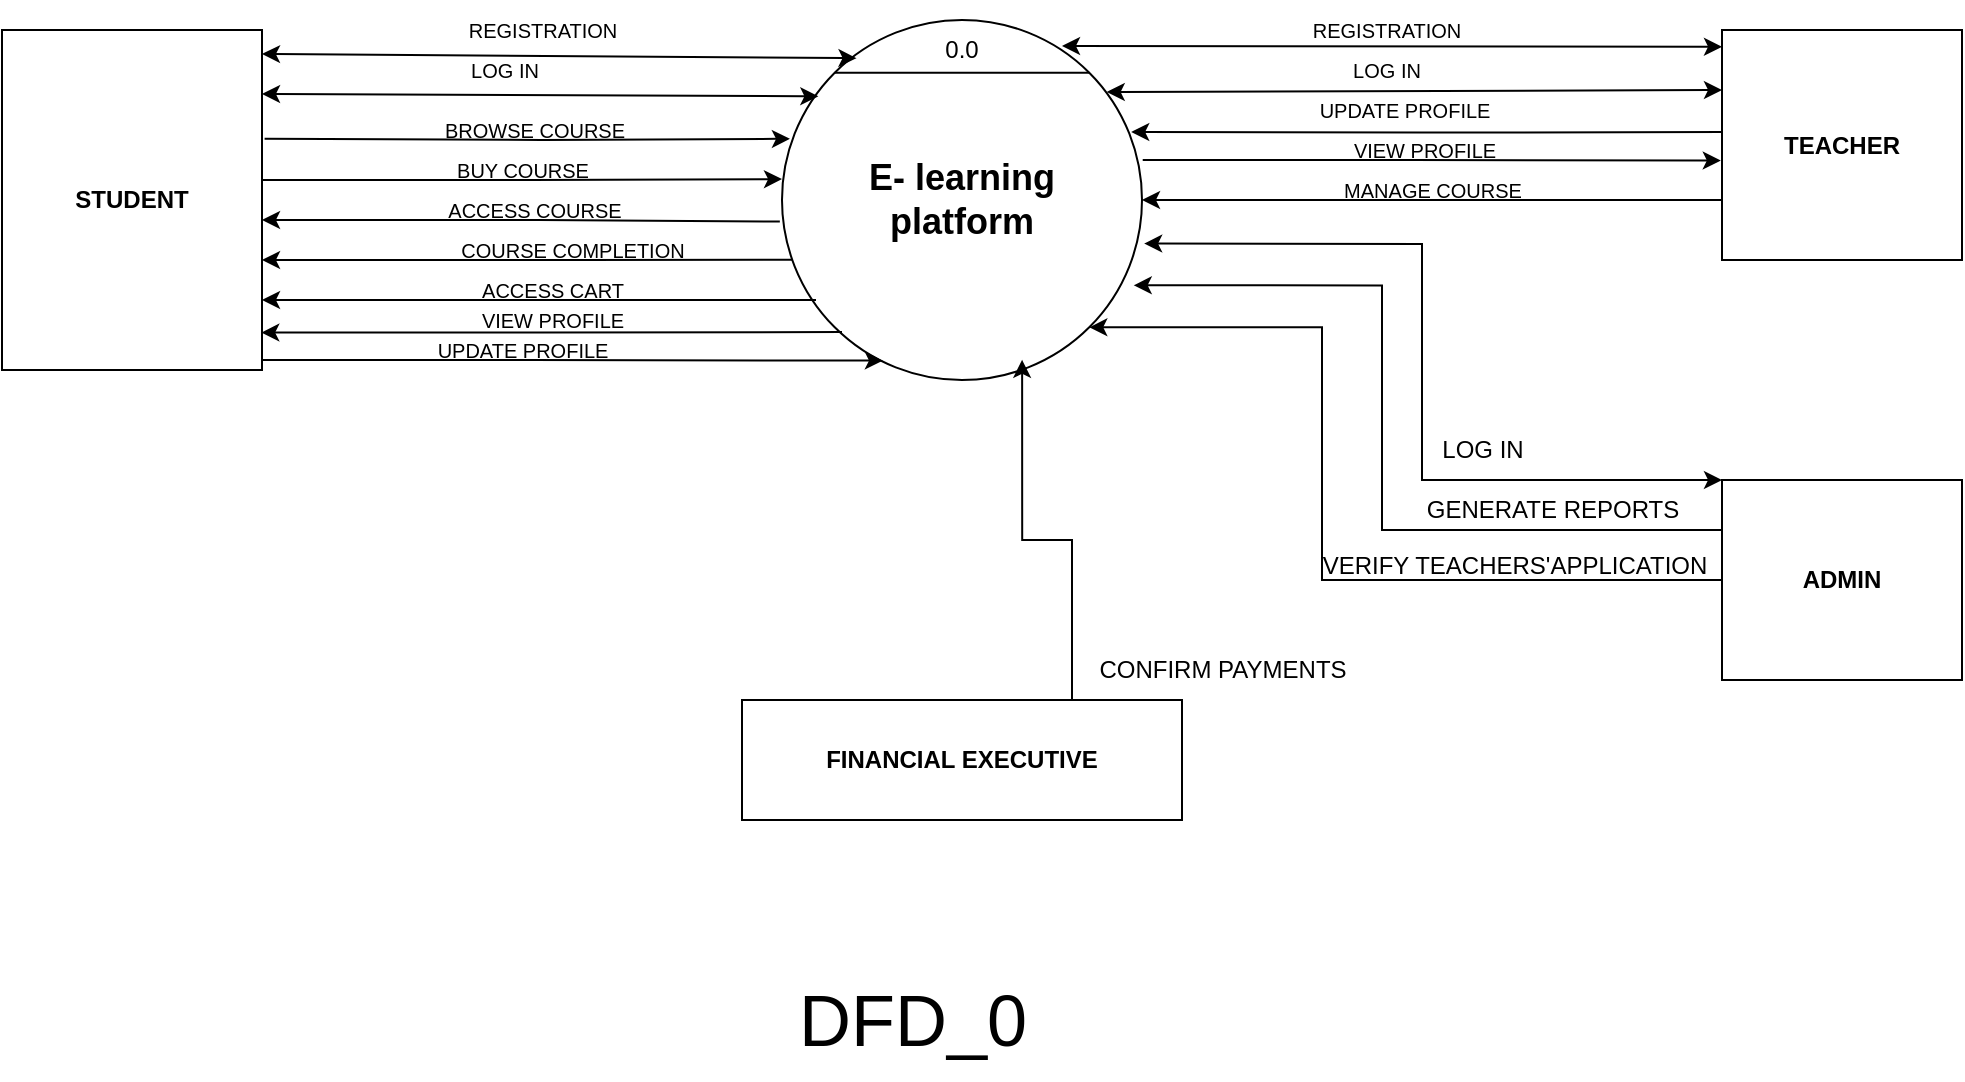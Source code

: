 <mxfile version="22.0.8" type="device">
  <diagram name="Page-1" id="G2FdAvseBO55VgoDa2Fl">
    <mxGraphModel dx="2576" dy="594" grid="1" gridSize="10" guides="1" tooltips="1" connect="1" arrows="1" fold="1" page="1" pageScale="1" pageWidth="850" pageHeight="1100" math="0" shadow="0">
      <root>
        <mxCell id="0" />
        <mxCell id="1" parent="0" />
        <mxCell id="VTlq29Vv5v0_8byAALlQ-1" value="" style="ellipse;whiteSpace=wrap;html=1;aspect=fixed;" vertex="1" parent="1">
          <mxGeometry x="-120" y="50" width="180" height="180" as="geometry" />
        </mxCell>
        <mxCell id="VTlq29Vv5v0_8byAALlQ-5" value="" style="endArrow=none;html=1;rounded=0;entryX=1;entryY=0;entryDx=0;entryDy=0;exitX=0;exitY=0;exitDx=0;exitDy=0;" edge="1" parent="1" source="VTlq29Vv5v0_8byAALlQ-1" target="VTlq29Vv5v0_8byAALlQ-1">
          <mxGeometry width="50" height="50" relative="1" as="geometry">
            <mxPoint x="-155" y="120" as="sourcePoint" />
            <mxPoint x="-105" y="70" as="targetPoint" />
          </mxGeometry>
        </mxCell>
        <mxCell id="VTlq29Vv5v0_8byAALlQ-7" value="0.0" style="text;html=1;strokeColor=none;fillColor=none;align=center;verticalAlign=middle;whiteSpace=wrap;rounded=0;" vertex="1" parent="1">
          <mxGeometry x="-60" y="50" width="60" height="30" as="geometry" />
        </mxCell>
        <mxCell id="VTlq29Vv5v0_8byAALlQ-10" value="&lt;b&gt;&lt;font style=&quot;font-size: 18px;&quot;&gt;E- learning platform&lt;/font&gt;&lt;/b&gt;" style="text;html=1;strokeColor=none;fillColor=none;align=center;verticalAlign=middle;whiteSpace=wrap;rounded=0;" vertex="1" parent="1">
          <mxGeometry x="-85" y="110" width="110" height="60" as="geometry" />
        </mxCell>
        <mxCell id="VTlq29Vv5v0_8byAALlQ-11" value="&lt;b&gt;STUDENT&lt;/b&gt;" style="rounded=0;whiteSpace=wrap;html=1;" vertex="1" parent="1">
          <mxGeometry x="-510" y="55" width="130" height="170" as="geometry" />
        </mxCell>
        <mxCell id="VTlq29Vv5v0_8byAALlQ-64" style="edgeStyle=orthogonalEdgeStyle;rounded=0;orthogonalLoop=1;jettySize=auto;html=1;exitX=0;exitY=0.25;exitDx=0;exitDy=0;entryX=0.977;entryY=0.737;entryDx=0;entryDy=0;entryPerimeter=0;" edge="1" parent="1" source="VTlq29Vv5v0_8byAALlQ-13" target="VTlq29Vv5v0_8byAALlQ-1">
          <mxGeometry relative="1" as="geometry">
            <mxPoint x="180" y="180" as="targetPoint" />
            <Array as="points">
              <mxPoint x="180" y="305" />
              <mxPoint x="180" y="183" />
            </Array>
          </mxGeometry>
        </mxCell>
        <mxCell id="VTlq29Vv5v0_8byAALlQ-67" style="edgeStyle=orthogonalEdgeStyle;rounded=0;orthogonalLoop=1;jettySize=auto;html=1;exitX=0;exitY=0.5;exitDx=0;exitDy=0;entryX=1;entryY=1;entryDx=0;entryDy=0;" edge="1" parent="1" source="VTlq29Vv5v0_8byAALlQ-13" target="VTlq29Vv5v0_8byAALlQ-1">
          <mxGeometry relative="1" as="geometry">
            <Array as="points">
              <mxPoint x="150" y="330" />
              <mxPoint x="150" y="204" />
            </Array>
          </mxGeometry>
        </mxCell>
        <mxCell id="VTlq29Vv5v0_8byAALlQ-13" value="&lt;b&gt;ADMIN&lt;/b&gt;" style="rounded=0;whiteSpace=wrap;html=1;" vertex="1" parent="1">
          <mxGeometry x="350" y="280" width="120" height="100" as="geometry" />
        </mxCell>
        <mxCell id="VTlq29Vv5v0_8byAALlQ-15" value="&lt;font style=&quot;font-size: 10px;&quot;&gt;REGISTRATION&lt;/font&gt;" style="text;html=1;align=center;verticalAlign=middle;resizable=0;points=[];autosize=1;strokeColor=none;fillColor=none;" vertex="1" parent="1">
          <mxGeometry x="-290" y="40" width="100" height="30" as="geometry" />
        </mxCell>
        <mxCell id="VTlq29Vv5v0_8byAALlQ-16" value="" style="endArrow=classic;startArrow=classic;html=1;rounded=0;entryX=0.207;entryY=0.106;entryDx=0;entryDy=0;entryPerimeter=0;" edge="1" parent="1" target="VTlq29Vv5v0_8byAALlQ-1">
          <mxGeometry width="50" height="50" relative="1" as="geometry">
            <mxPoint x="-380" y="67" as="sourcePoint" />
            <mxPoint x="-340" y="18" as="targetPoint" />
          </mxGeometry>
        </mxCell>
        <mxCell id="VTlq29Vv5v0_8byAALlQ-18" value="&lt;font style=&quot;font-size: 10px;&quot;&gt;LOG IN&lt;/font&gt;" style="text;html=1;align=center;verticalAlign=middle;resizable=0;points=[];autosize=1;strokeColor=none;fillColor=none;" vertex="1" parent="1">
          <mxGeometry x="-289" y="60" width="60" height="30" as="geometry" />
        </mxCell>
        <mxCell id="VTlq29Vv5v0_8byAALlQ-19" value="" style="endArrow=classic;startArrow=classic;html=1;rounded=0;entryX=0.101;entryY=0.212;entryDx=0;entryDy=0;entryPerimeter=0;" edge="1" parent="1" target="VTlq29Vv5v0_8byAALlQ-1">
          <mxGeometry width="50" height="50" relative="1" as="geometry">
            <mxPoint x="-380" y="87" as="sourcePoint" />
            <mxPoint x="-122" y="87" as="targetPoint" />
          </mxGeometry>
        </mxCell>
        <mxCell id="VTlq29Vv5v0_8byAALlQ-20" value="&lt;font style=&quot;font-size: 10px;&quot;&gt;REGISTRATION&lt;/font&gt;" style="text;html=1;align=center;verticalAlign=middle;resizable=0;points=[];autosize=1;strokeColor=none;fillColor=none;" vertex="1" parent="1">
          <mxGeometry x="132" y="40" width="100" height="30" as="geometry" />
        </mxCell>
        <mxCell id="VTlq29Vv5v0_8byAALlQ-21" value="" style="endArrow=classic;startArrow=classic;html=1;rounded=0;entryX=0.022;entryY=0.842;entryDx=0;entryDy=0;entryPerimeter=0;" edge="1" parent="1">
          <mxGeometry width="50" height="50" relative="1" as="geometry">
            <mxPoint x="20" y="63" as="sourcePoint" />
            <mxPoint x="350.0" y="63.41" as="targetPoint" />
          </mxGeometry>
        </mxCell>
        <mxCell id="VTlq29Vv5v0_8byAALlQ-22" value="&lt;font style=&quot;font-size: 10px;&quot;&gt;LOG IN&lt;/font&gt;" style="text;html=1;align=center;verticalAlign=middle;resizable=0;points=[];autosize=1;strokeColor=none;fillColor=none;" vertex="1" parent="1">
          <mxGeometry x="152" y="60" width="60" height="30" as="geometry" />
        </mxCell>
        <mxCell id="VTlq29Vv5v0_8byAALlQ-23" value="" style="endArrow=classic;startArrow=classic;html=1;rounded=0;entryX=0;entryY=1;entryDx=0;entryDy=0;exitX=0.902;exitY=0.2;exitDx=0;exitDy=0;exitPerimeter=0;" edge="1" parent="1" source="VTlq29Vv5v0_8byAALlQ-1">
          <mxGeometry width="50" height="50" relative="1" as="geometry">
            <mxPoint x="52" y="78" as="sourcePoint" />
            <mxPoint x="350" y="85" as="targetPoint" />
          </mxGeometry>
        </mxCell>
        <mxCell id="VTlq29Vv5v0_8byAALlQ-32" value="" style="endArrow=classic;html=1;rounded=0;entryX=0.022;entryY=0.33;entryDx=0;entryDy=0;entryPerimeter=0;exitX=1.01;exitY=0.32;exitDx=0;exitDy=0;exitPerimeter=0;" edge="1" parent="1" source="VTlq29Vv5v0_8byAALlQ-11" target="VTlq29Vv5v0_8byAALlQ-1">
          <mxGeometry width="50" height="50" relative="1" as="geometry">
            <mxPoint x="-320" y="109" as="sourcePoint" />
            <mxPoint x="-129.15" y="110" as="targetPoint" />
            <Array as="points">
              <mxPoint x="-240.15" y="110" />
            </Array>
          </mxGeometry>
        </mxCell>
        <mxCell id="VTlq29Vv5v0_8byAALlQ-33" value="&lt;font style=&quot;font-size: 10px;&quot;&gt;BROWSE COURSE&lt;/font&gt;" style="text;html=1;align=center;verticalAlign=middle;resizable=0;points=[];autosize=1;strokeColor=none;fillColor=none;" vertex="1" parent="1">
          <mxGeometry x="-298.85" y="90" width="110" height="30" as="geometry" />
        </mxCell>
        <mxCell id="VTlq29Vv5v0_8byAALlQ-34" value="" style="endArrow=classic;html=1;rounded=0;entryX=0;entryY=0.442;entryDx=0;entryDy=0;entryPerimeter=0;" edge="1" parent="1" target="VTlq29Vv5v0_8byAALlQ-1">
          <mxGeometry width="50" height="50" relative="1" as="geometry">
            <mxPoint x="-380" y="130" as="sourcePoint" />
            <mxPoint x="-135" y="130" as="targetPoint" />
            <Array as="points">
              <mxPoint x="-246" y="130" />
            </Array>
          </mxGeometry>
        </mxCell>
        <mxCell id="VTlq29Vv5v0_8byAALlQ-35" value="&lt;span style=&quot;font-size: 10px;&quot;&gt;BUY COURSE&lt;/span&gt;" style="text;html=1;align=center;verticalAlign=middle;resizable=0;points=[];autosize=1;strokeColor=none;fillColor=none;" vertex="1" parent="1">
          <mxGeometry x="-294.7" y="110" width="90" height="30" as="geometry" />
        </mxCell>
        <mxCell id="VTlq29Vv5v0_8byAALlQ-37" value="&lt;font style=&quot;font-size: 10px;&quot;&gt;ACCESS COURSE&lt;/font&gt;" style="text;html=1;align=center;verticalAlign=middle;resizable=0;points=[];autosize=1;strokeColor=none;fillColor=none;" vertex="1" parent="1">
          <mxGeometry x="-298.85" y="130" width="110" height="30" as="geometry" />
        </mxCell>
        <mxCell id="VTlq29Vv5v0_8byAALlQ-39" value="&lt;span style=&quot;font-size: 10px;&quot;&gt;ACCESS CART&lt;/span&gt;" style="text;html=1;align=center;verticalAlign=middle;resizable=0;points=[];autosize=1;strokeColor=none;fillColor=none;" vertex="1" parent="1">
          <mxGeometry x="-280" y="170" width="90" height="30" as="geometry" />
        </mxCell>
        <mxCell id="VTlq29Vv5v0_8byAALlQ-40" value="" style="endArrow=classic;html=1;rounded=0;" edge="1" parent="1">
          <mxGeometry width="50" height="50" relative="1" as="geometry">
            <mxPoint x="-90" y="206" as="sourcePoint" />
            <mxPoint x="-380.36" y="206.3" as="targetPoint" />
            <Array as="points">
              <mxPoint x="-240.66" y="206.3" />
            </Array>
          </mxGeometry>
        </mxCell>
        <mxCell id="VTlq29Vv5v0_8byAALlQ-41" value="" style="endArrow=classic;html=1;rounded=0;exitX=-0.006;exitY=0.56;exitDx=0;exitDy=0;exitPerimeter=0;" edge="1" parent="1" source="VTlq29Vv5v0_8byAALlQ-1">
          <mxGeometry width="50" height="50" relative="1" as="geometry">
            <mxPoint x="-130" y="150" as="sourcePoint" />
            <mxPoint x="-380" y="150" as="targetPoint" />
            <Array as="points">
              <mxPoint x="-241.3" y="150" />
            </Array>
          </mxGeometry>
        </mxCell>
        <mxCell id="VTlq29Vv5v0_8byAALlQ-42" value="" style="endArrow=classic;html=1;rounded=0;" edge="1" parent="1">
          <mxGeometry width="50" height="50" relative="1" as="geometry">
            <mxPoint x="-103" y="190" as="sourcePoint" />
            <mxPoint x="-380" y="190" as="targetPoint" />
            <Array as="points">
              <mxPoint x="-241.3" y="190" />
            </Array>
          </mxGeometry>
        </mxCell>
        <mxCell id="VTlq29Vv5v0_8byAALlQ-43" value="&lt;font style=&quot;font-size: 10px;&quot;&gt;VIEW PROFILE&lt;/font&gt;" style="text;html=1;align=center;verticalAlign=middle;resizable=0;points=[];autosize=1;strokeColor=none;fillColor=none;" vertex="1" parent="1">
          <mxGeometry x="-280" y="185" width="90" height="30" as="geometry" />
        </mxCell>
        <mxCell id="VTlq29Vv5v0_8byAALlQ-46" value="" style="endArrow=classic;html=1;rounded=0;entryX=0.409;entryY=1.002;entryDx=0;entryDy=0;entryPerimeter=0;" edge="1" parent="1">
          <mxGeometry width="50" height="50" relative="1" as="geometry">
            <mxPoint x="-380" y="220" as="sourcePoint" />
            <mxPoint x="-69.56" y="220.32" as="targetPoint" />
            <Array as="points">
              <mxPoint x="-246" y="220" />
            </Array>
          </mxGeometry>
        </mxCell>
        <mxCell id="VTlq29Vv5v0_8byAALlQ-47" value="&lt;span style=&quot;font-size: 10px;&quot;&gt;UPDATE PROFILE&lt;/span&gt;" style="text;html=1;align=center;verticalAlign=middle;resizable=0;points=[];autosize=1;strokeColor=none;fillColor=none;" vertex="1" parent="1">
          <mxGeometry x="-304.7" y="200" width="110" height="30" as="geometry" />
        </mxCell>
        <mxCell id="VTlq29Vv5v0_8byAALlQ-48" value="" style="endArrow=classic;html=1;rounded=0;exitX=0.028;exitY=0.666;exitDx=0;exitDy=0;exitPerimeter=0;" edge="1" parent="1" source="VTlq29Vv5v0_8byAALlQ-1">
          <mxGeometry width="50" height="50" relative="1" as="geometry">
            <mxPoint x="-110" y="170" as="sourcePoint" />
            <mxPoint x="-380" y="170" as="targetPoint" />
            <Array as="points">
              <mxPoint x="-221.3" y="170" />
            </Array>
          </mxGeometry>
        </mxCell>
        <mxCell id="VTlq29Vv5v0_8byAALlQ-49" value="&lt;font style=&quot;font-size: 10px;&quot;&gt;COURSE COMPLETION&lt;/font&gt;" style="text;html=1;align=center;verticalAlign=middle;resizable=0;points=[];autosize=1;strokeColor=none;fillColor=none;" vertex="1" parent="1">
          <mxGeometry x="-295" y="150" width="140" height="30" as="geometry" />
        </mxCell>
        <mxCell id="VTlq29Vv5v0_8byAALlQ-51" value="" style="endArrow=classic;html=1;rounded=0;entryX=0.97;entryY=0.311;entryDx=0;entryDy=0;entryPerimeter=0;" edge="1" parent="1" target="VTlq29Vv5v0_8byAALlQ-1">
          <mxGeometry width="50" height="50" relative="1" as="geometry">
            <mxPoint x="350.36" y="106" as="sourcePoint" />
            <mxPoint x="60" y="106.3" as="targetPoint" />
            <Array as="points">
              <mxPoint x="199.7" y="106.3" />
            </Array>
          </mxGeometry>
        </mxCell>
        <mxCell id="VTlq29Vv5v0_8byAALlQ-53" value="" style="endArrow=classic;html=1;rounded=0;entryX=-0.005;entryY=0.373;entryDx=0;entryDy=0;entryPerimeter=0;" edge="1" parent="1">
          <mxGeometry width="50" height="50" relative="1" as="geometry">
            <mxPoint x="60.36" y="120" as="sourcePoint" />
            <mxPoint x="349.4" y="120.275" as="targetPoint" />
            <Array as="points">
              <mxPoint x="194.36" y="120" />
            </Array>
          </mxGeometry>
        </mxCell>
        <mxCell id="VTlq29Vv5v0_8byAALlQ-54" value="&lt;span style=&quot;font-size: 10px;&quot;&gt;UPDATE PROFILE&lt;/span&gt;" style="text;html=1;align=center;verticalAlign=middle;resizable=0;points=[];autosize=1;strokeColor=none;fillColor=none;" vertex="1" parent="1">
          <mxGeometry x="135.66" y="80" width="110" height="30" as="geometry" />
        </mxCell>
        <mxCell id="VTlq29Vv5v0_8byAALlQ-55" value="&lt;font style=&quot;font-size: 10px;&quot;&gt;VIEW PROFILE&lt;/font&gt;" style="text;html=1;align=center;verticalAlign=middle;resizable=0;points=[];autosize=1;strokeColor=none;fillColor=none;" vertex="1" parent="1">
          <mxGeometry x="155.66" y="100" width="90" height="30" as="geometry" />
        </mxCell>
        <mxCell id="VTlq29Vv5v0_8byAALlQ-57" value="" style="endArrow=classic;html=1;rounded=0;entryX=1;entryY=0.5;entryDx=0;entryDy=0;" edge="1" parent="1" target="VTlq29Vv5v0_8byAALlQ-1">
          <mxGeometry width="50" height="50" relative="1" as="geometry">
            <mxPoint x="350" y="140" as="sourcePoint" />
            <mxPoint x="120" y="220" as="targetPoint" />
            <Array as="points">
              <mxPoint x="208.7" y="140" />
            </Array>
          </mxGeometry>
        </mxCell>
        <mxCell id="VTlq29Vv5v0_8byAALlQ-58" value="&lt;span style=&quot;font-size: 10px;&quot;&gt;MANAGE COURSE&lt;/span&gt;" style="text;html=1;align=center;verticalAlign=middle;resizable=0;points=[];autosize=1;strokeColor=none;fillColor=none;" vertex="1" parent="1">
          <mxGeometry x="150" y="120" width="110" height="30" as="geometry" />
        </mxCell>
        <mxCell id="VTlq29Vv5v0_8byAALlQ-59" value="&lt;b&gt;TEACHER&lt;/b&gt;" style="rounded=0;whiteSpace=wrap;html=1;" vertex="1" parent="1">
          <mxGeometry x="350" y="55" width="120" height="115" as="geometry" />
        </mxCell>
        <mxCell id="VTlq29Vv5v0_8byAALlQ-63" value="" style="endArrow=classic;startArrow=classic;html=1;rounded=0;exitX=1.006;exitY=0.621;exitDx=0;exitDy=0;entryX=0;entryY=0;entryDx=0;entryDy=0;exitPerimeter=0;" edge="1" parent="1" source="VTlq29Vv5v0_8byAALlQ-1" target="VTlq29Vv5v0_8byAALlQ-13">
          <mxGeometry width="50" height="50" relative="1" as="geometry">
            <mxPoint x="300" y="420" as="sourcePoint" />
            <mxPoint x="350" y="370" as="targetPoint" />
            <Array as="points">
              <mxPoint x="200" y="162" />
              <mxPoint x="200" y="280" />
            </Array>
          </mxGeometry>
        </mxCell>
        <mxCell id="VTlq29Vv5v0_8byAALlQ-65" value="GENERATE REPORTS" style="text;html=1;align=center;verticalAlign=middle;resizable=0;points=[];autosize=1;strokeColor=none;fillColor=none;" vertex="1" parent="1">
          <mxGeometry x="190" y="280" width="150" height="30" as="geometry" />
        </mxCell>
        <mxCell id="VTlq29Vv5v0_8byAALlQ-68" value="VERIFY TEACHERS&#39;APPLICATION" style="text;html=1;align=center;verticalAlign=middle;resizable=0;points=[];autosize=1;strokeColor=none;fillColor=none;" vertex="1" parent="1">
          <mxGeometry x="135.66" y="308" width="220" height="30" as="geometry" />
        </mxCell>
        <mxCell id="VTlq29Vv5v0_8byAALlQ-69" value="&lt;b&gt;FINANCIAL EXECUTIVE&lt;/b&gt;" style="rounded=0;whiteSpace=wrap;html=1;" vertex="1" parent="1">
          <mxGeometry x="-140" y="390" width="220" height="60" as="geometry" />
        </mxCell>
        <mxCell id="VTlq29Vv5v0_8byAALlQ-73" value="LOG IN" style="text;html=1;align=center;verticalAlign=middle;resizable=0;points=[];autosize=1;strokeColor=none;fillColor=none;" vertex="1" parent="1">
          <mxGeometry x="200" y="250" width="60" height="30" as="geometry" />
        </mxCell>
        <mxCell id="VTlq29Vv5v0_8byAALlQ-74" style="edgeStyle=orthogonalEdgeStyle;rounded=0;orthogonalLoop=1;jettySize=auto;html=1;exitX=0.75;exitY=0;exitDx=0;exitDy=0;entryX=0.667;entryY=0.944;entryDx=0;entryDy=0;entryPerimeter=0;" edge="1" parent="1" source="VTlq29Vv5v0_8byAALlQ-69" target="VTlq29Vv5v0_8byAALlQ-1">
          <mxGeometry relative="1" as="geometry" />
        </mxCell>
        <mxCell id="VTlq29Vv5v0_8byAALlQ-76" value="CONFIRM PAYMENTS" style="text;html=1;align=center;verticalAlign=middle;resizable=0;points=[];autosize=1;strokeColor=none;fillColor=none;" vertex="1" parent="1">
          <mxGeometry x="25" y="360" width="150" height="30" as="geometry" />
        </mxCell>
        <mxCell id="VTlq29Vv5v0_8byAALlQ-81" value="&lt;font style=&quot;font-size: 36px;&quot;&gt;DFD_0&lt;/font&gt;" style="text;html=1;align=center;verticalAlign=middle;resizable=0;points=[];autosize=1;strokeColor=none;fillColor=none;" vertex="1" parent="1">
          <mxGeometry x="-125" y="520" width="140" height="60" as="geometry" />
        </mxCell>
      </root>
    </mxGraphModel>
  </diagram>
</mxfile>
